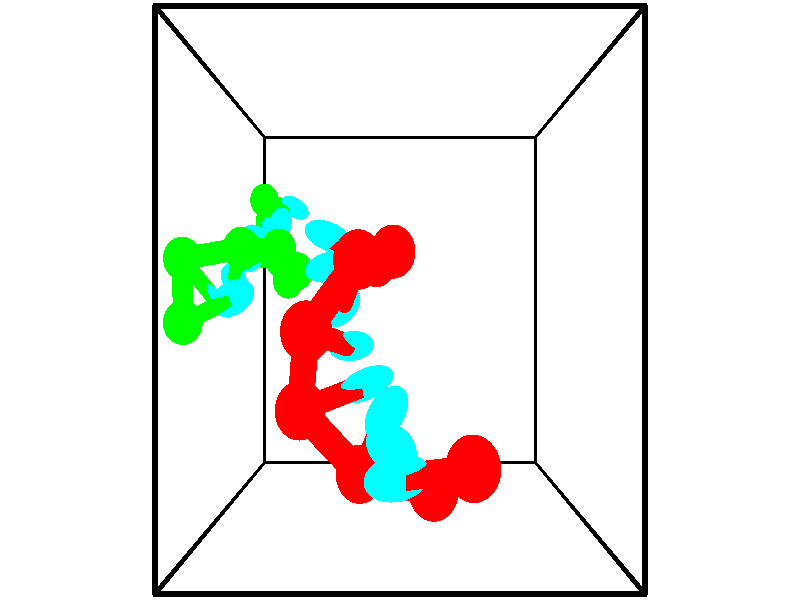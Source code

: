 // switches for output
#declare DRAW_BASES = 1; // possible values are 0, 1; only relevant for DNA ribbons
#declare DRAW_BASES_TYPE = 3; // possible values are 1, 2, 3; only relevant for DNA ribbons
#declare DRAW_FOG = 0; // set to 1 to enable fog

#include "colors.inc"

#include "transforms.inc"
background { rgb <1, 1, 1>}

#default {
   normal{
       ripples 0.25
       frequency 0.20
       turbulence 0.2
       lambda 5
   }
	finish {
		phong 0.1
		phong_size 40.
	}
}

// original window dimensions: 1024x640


// camera settings

camera {
	sky <-0, 1, 0>
	up <-0, 1, 0>
	right 1.6 * <1, 0, 0>
	location <2.5, 2.5, 11.1562>
	look_at <2.5, 2.5, 2.5>
	direction <0, 0, -8.6562>
	angle 67.0682
}


# declare cpy_camera_pos = <2.5, 2.5, 11.1562>;
# if (DRAW_FOG = 1)
fog {
	fog_type 2
	up vnormalize(cpy_camera_pos)
	color rgbt<1,1,1,0.3>
	distance 1e-5
	fog_alt 3e-3
	fog_offset 4
}
# end


// LIGHTS

# declare lum = 6;
global_settings {
	ambient_light rgb lum * <0.05, 0.05, 0.05>
	max_trace_level 15
}# declare cpy_direct_light_amount = 0.25;
light_source
{	1000 * <-1, -1, 1>,
	rgb lum * cpy_direct_light_amount
	parallel
}

light_source
{	1000 * <1, 1, -1>,
	rgb lum * cpy_direct_light_amount
	parallel
}

// strand 0

// nucleotide -1

// particle -1
sphere {
	<3.159075, 1.235183, 5.716188> 0.250000
	pigment { color rgbt <1,0,0,0> }
	no_shadow
}
cylinder {
	<2.769505, 1.214821, 5.804620>,  <2.535762, 1.202603, 5.857679>, 0.100000
	pigment { color rgbt <1,0,0,0> }
	no_shadow
}
cylinder {
	<2.769505, 1.214821, 5.804620>,  <3.159075, 1.235183, 5.716188>, 0.100000
	pigment { color rgbt <1,0,0,0> }
	no_shadow
}

// particle -1
sphere {
	<2.769505, 1.214821, 5.804620> 0.100000
	pigment { color rgbt <1,0,0,0> }
	no_shadow
}
sphere {
	0, 1
	scale<0.080000,0.200000,0.300000>
	matrix <-0.224679, 0.351407, -0.908863,
		-0.031423, -0.934838, -0.353682,
		-0.973926, -0.050905, 0.221080,
		2.477327, 1.199549, 5.870944>
	pigment { color rgbt <0,1,1,0> }
	no_shadow
}
cylinder {
	<2.833971, 0.916339, 5.129914>,  <3.159075, 1.235183, 5.716188>, 0.130000
	pigment { color rgbt <1,0,0,0> }
	no_shadow
}

// nucleotide -1

// particle -1
sphere {
	<2.833971, 0.916339, 5.129914> 0.250000
	pigment { color rgbt <1,0,0,0> }
	no_shadow
}
cylinder {
	<2.598909, 1.161049, 5.341723>,  <2.457873, 1.307875, 5.468809>, 0.100000
	pigment { color rgbt <1,0,0,0> }
	no_shadow
}
cylinder {
	<2.598909, 1.161049, 5.341723>,  <2.833971, 0.916339, 5.129914>, 0.100000
	pigment { color rgbt <1,0,0,0> }
	no_shadow
}

// particle -1
sphere {
	<2.598909, 1.161049, 5.341723> 0.100000
	pigment { color rgbt <1,0,0,0> }
	no_shadow
}
sphere {
	0, 1
	scale<0.080000,0.200000,0.300000>
	matrix <-0.197541, 0.526166, -0.827120,
		-0.784629, -0.590662, -0.188352,
		-0.587653, 0.611775, 0.529524,
		2.422613, 1.344581, 5.500581>
	pigment { color rgbt <0,1,1,0> }
	no_shadow
}
cylinder {
	<2.082654, 0.990457, 4.868424>,  <2.833971, 0.916339, 5.129914>, 0.130000
	pigment { color rgbt <1,0,0,0> }
	no_shadow
}

// nucleotide -1

// particle -1
sphere {
	<2.082654, 0.990457, 4.868424> 0.250000
	pigment { color rgbt <1,0,0,0> }
	no_shadow
}
cylinder {
	<2.244160, 1.314293, 5.038853>,  <2.341063, 1.508595, 5.141109>, 0.100000
	pigment { color rgbt <1,0,0,0> }
	no_shadow
}
cylinder {
	<2.244160, 1.314293, 5.038853>,  <2.082654, 0.990457, 4.868424>, 0.100000
	pigment { color rgbt <1,0,0,0> }
	no_shadow
}

// particle -1
sphere {
	<2.244160, 1.314293, 5.038853> 0.100000
	pigment { color rgbt <1,0,0,0> }
	no_shadow
}
sphere {
	0, 1
	scale<0.080000,0.200000,0.300000>
	matrix <-0.252628, 0.546278, -0.798598,
		-0.879291, 0.214809, 0.425094,
		0.403765, 0.809591, 0.426070,
		2.365289, 1.557170, 5.166674>
	pigment { color rgbt <0,1,1,0> }
	no_shadow
}
cylinder {
	<1.493613, 1.574568, 5.073099>,  <2.082654, 0.990457, 4.868424>, 0.130000
	pigment { color rgbt <1,0,0,0> }
	no_shadow
}

// nucleotide -1

// particle -1
sphere {
	<1.493613, 1.574568, 5.073099> 0.250000
	pigment { color rgbt <1,0,0,0> }
	no_shadow
}
cylinder {
	<1.868328, 1.688782, 4.992208>,  <2.093158, 1.757310, 4.943673>, 0.100000
	pigment { color rgbt <1,0,0,0> }
	no_shadow
}
cylinder {
	<1.868328, 1.688782, 4.992208>,  <1.493613, 1.574568, 5.073099>, 0.100000
	pigment { color rgbt <1,0,0,0> }
	no_shadow
}

// particle -1
sphere {
	<1.868328, 1.688782, 4.992208> 0.100000
	pigment { color rgbt <1,0,0,0> }
	no_shadow
}
sphere {
	0, 1
	scale<0.080000,0.200000,0.300000>
	matrix <-0.345636, 0.665268, -0.661782,
		-0.054426, 0.689847, 0.721906,
		0.936789, 0.285535, -0.202228,
		2.149365, 1.774442, 4.931539>
	pigment { color rgbt <0,1,1,0> }
	no_shadow
}
cylinder {
	<1.590492, 2.246686, 5.295887>,  <1.493613, 1.574568, 5.073099>, 0.130000
	pigment { color rgbt <1,0,0,0> }
	no_shadow
}

// nucleotide -1

// particle -1
sphere {
	<1.590492, 2.246686, 5.295887> 0.250000
	pigment { color rgbt <1,0,0,0> }
	no_shadow
}
cylinder {
	<1.817709, 2.156639, 4.979242>,  <1.954039, 2.102611, 4.789256>, 0.100000
	pigment { color rgbt <1,0,0,0> }
	no_shadow
}
cylinder {
	<1.817709, 2.156639, 4.979242>,  <1.590492, 2.246686, 5.295887>, 0.100000
	pigment { color rgbt <1,0,0,0> }
	no_shadow
}

// particle -1
sphere {
	<1.817709, 2.156639, 4.979242> 0.100000
	pigment { color rgbt <1,0,0,0> }
	no_shadow
}
sphere {
	0, 1
	scale<0.080000,0.200000,0.300000>
	matrix <-0.339670, 0.811991, -0.474653,
		0.749634, 0.538510, 0.384779,
		0.568043, -0.225118, -0.791612,
		1.988122, 2.089104, 4.741759>
	pigment { color rgbt <0,1,1,0> }
	no_shadow
}
cylinder {
	<2.083796, 2.835971, 5.138033>,  <1.590492, 2.246686, 5.295887>, 0.130000
	pigment { color rgbt <1,0,0,0> }
	no_shadow
}

// nucleotide -1

// particle -1
sphere {
	<2.083796, 2.835971, 5.138033> 0.250000
	pigment { color rgbt <1,0,0,0> }
	no_shadow
}
cylinder {
	<1.961441, 2.605412, 4.834930>,  <1.888028, 2.467076, 4.653069>, 0.100000
	pigment { color rgbt <1,0,0,0> }
	no_shadow
}
cylinder {
	<1.961441, 2.605412, 4.834930>,  <2.083796, 2.835971, 5.138033>, 0.100000
	pigment { color rgbt <1,0,0,0> }
	no_shadow
}

// particle -1
sphere {
	<1.961441, 2.605412, 4.834930> 0.100000
	pigment { color rgbt <1,0,0,0> }
	no_shadow
}
sphere {
	0, 1
	scale<0.080000,0.200000,0.300000>
	matrix <-0.346566, 0.808714, -0.475262,
		0.886750, 0.117237, -0.447134,
		-0.305885, -0.576400, -0.757758,
		1.869675, 2.432492, 4.607603>
	pigment { color rgbt <0,1,1,0> }
	no_shadow
}
cylinder {
	<2.421698, 2.948112, 4.436544>,  <2.083796, 2.835971, 5.138033>, 0.130000
	pigment { color rgbt <1,0,0,0> }
	no_shadow
}

// nucleotide -1

// particle -1
sphere {
	<2.421698, 2.948112, 4.436544> 0.250000
	pigment { color rgbt <1,0,0,0> }
	no_shadow
}
cylinder {
	<2.029903, 2.868473, 4.424096>,  <1.794827, 2.820689, 4.416627>, 0.100000
	pigment { color rgbt <1,0,0,0> }
	no_shadow
}
cylinder {
	<2.029903, 2.868473, 4.424096>,  <2.421698, 2.948112, 4.436544>, 0.100000
	pigment { color rgbt <1,0,0,0> }
	no_shadow
}

// particle -1
sphere {
	<2.029903, 2.868473, 4.424096> 0.100000
	pigment { color rgbt <1,0,0,0> }
	no_shadow
}
sphere {
	0, 1
	scale<0.080000,0.200000,0.300000>
	matrix <-0.141262, 0.788514, -0.598574,
		0.143714, -0.581899, -0.800462,
		-0.979485, -0.199099, -0.031120,
		1.736058, 2.808743, 4.414760>
	pigment { color rgbt <0,1,1,0> }
	no_shadow
}
cylinder {
	<2.208085, 2.881569, 3.755985>,  <2.421698, 2.948112, 4.436544>, 0.130000
	pigment { color rgbt <1,0,0,0> }
	no_shadow
}

// nucleotide -1

// particle -1
sphere {
	<2.208085, 2.881569, 3.755985> 0.250000
	pigment { color rgbt <1,0,0,0> }
	no_shadow
}
cylinder {
	<1.900839, 3.013390, 3.975583>,  <1.716491, 3.092482, 4.107342>, 0.100000
	pigment { color rgbt <1,0,0,0> }
	no_shadow
}
cylinder {
	<1.900839, 3.013390, 3.975583>,  <2.208085, 2.881569, 3.755985>, 0.100000
	pigment { color rgbt <1,0,0,0> }
	no_shadow
}

// particle -1
sphere {
	<1.900839, 3.013390, 3.975583> 0.100000
	pigment { color rgbt <1,0,0,0> }
	no_shadow
}
sphere {
	0, 1
	scale<0.080000,0.200000,0.300000>
	matrix <-0.009186, 0.851628, -0.524067,
		-0.640246, -0.407587, -0.651120,
		-0.768115, 0.329550, 0.548996,
		1.670404, 3.112255, 4.140282>
	pigment { color rgbt <0,1,1,0> }
	no_shadow
}
// strand 1

// nucleotide -1

// particle -1
sphere {
	<-0.383152, 2.252591, 3.133840> 0.250000
	pigment { color rgbt <0,1,0,0> }
	no_shadow
}
cylinder {
	<-0.044352, 2.406799, 2.987437>,  <0.158929, 2.499324, 2.899595>, 0.100000
	pigment { color rgbt <0,1,0,0> }
	no_shadow
}
cylinder {
	<-0.044352, 2.406799, 2.987437>,  <-0.383152, 2.252591, 3.133840>, 0.100000
	pigment { color rgbt <0,1,0,0> }
	no_shadow
}

// particle -1
sphere {
	<-0.044352, 2.406799, 2.987437> 0.100000
	pigment { color rgbt <0,1,0,0> }
	no_shadow
}
sphere {
	0, 1
	scale<0.080000,0.200000,0.300000>
	matrix <0.428302, -0.087090, 0.899429,
		0.314874, -0.918580, -0.238885,
		0.847002, 0.385521, -0.366007,
		0.209749, 2.522456, 2.877635>
	pigment { color rgbt <0,1,1,0> }
	no_shadow
}
cylinder {
	<-0.511174, 2.977424, 2.806738>,  <-0.383152, 2.252591, 3.133840>, 0.130000
	pigment { color rgbt <0,1,0,0> }
	no_shadow
}

// nucleotide -1

// particle -1
sphere {
	<-0.511174, 2.977424, 2.806738> 0.250000
	pigment { color rgbt <0,1,0,0> }
	no_shadow
}
cylinder {
	<-0.312376, 2.702835, 2.594418>,  <-0.193097, 2.538082, 2.467025>, 0.100000
	pigment { color rgbt <0,1,0,0> }
	no_shadow
}
cylinder {
	<-0.312376, 2.702835, 2.594418>,  <-0.511174, 2.977424, 2.806738>, 0.100000
	pigment { color rgbt <0,1,0,0> }
	no_shadow
}

// particle -1
sphere {
	<-0.312376, 2.702835, 2.594418> 0.100000
	pigment { color rgbt <0,1,0,0> }
	no_shadow
}
sphere {
	0, 1
	scale<0.080000,0.200000,0.300000>
	matrix <0.434474, 0.726357, -0.532576,
		0.751151, 0.034068, 0.659251,
		0.496996, -0.686473, -0.530802,
		-0.163277, 2.496893, 2.435177>
	pigment { color rgbt <0,1,1,0> }
	no_shadow
}
cylinder {
	<0.298506, 3.096398, 2.768912>,  <-0.511174, 2.977424, 2.806738>, 0.130000
	pigment { color rgbt <0,1,0,0> }
	no_shadow
}

// nucleotide -1

// particle -1
sphere {
	<0.298506, 3.096398, 2.768912> 0.250000
	pigment { color rgbt <0,1,0,0> }
	no_shadow
}
cylinder {
	<0.148399, 2.908524, 2.449270>,  <0.058335, 2.795799, 2.257485>, 0.100000
	pigment { color rgbt <0,1,0,0> }
	no_shadow
}
cylinder {
	<0.148399, 2.908524, 2.449270>,  <0.298506, 3.096398, 2.768912>, 0.100000
	pigment { color rgbt <0,1,0,0> }
	no_shadow
}

// particle -1
sphere {
	<0.148399, 2.908524, 2.449270> 0.100000
	pigment { color rgbt <0,1,0,0> }
	no_shadow
}
sphere {
	0, 1
	scale<0.080000,0.200000,0.300000>
	matrix <0.287787, 0.760467, -0.582125,
		0.881109, -0.448424, -0.150208,
		-0.375267, -0.469687, -0.799105,
		0.035819, 2.767617, 2.209539>
	pigment { color rgbt <0,1,1,0> }
	no_shadow
}
cylinder {
	<0.726518, 3.120360, 2.326746>,  <0.298506, 3.096398, 2.768912>, 0.130000
	pigment { color rgbt <0,1,0,0> }
	no_shadow
}

// nucleotide -1

// particle -1
sphere {
	<0.726518, 3.120360, 2.326746> 0.250000
	pigment { color rgbt <0,1,0,0> }
	no_shadow
}
cylinder {
	<0.395487, 3.063583, 2.109503>,  <0.196868, 3.029517, 1.979157>, 0.100000
	pigment { color rgbt <0,1,0,0> }
	no_shadow
}
cylinder {
	<0.395487, 3.063583, 2.109503>,  <0.726518, 3.120360, 2.326746>, 0.100000
	pigment { color rgbt <0,1,0,0> }
	no_shadow
}

// particle -1
sphere {
	<0.395487, 3.063583, 2.109503> 0.100000
	pigment { color rgbt <0,1,0,0> }
	no_shadow
}
sphere {
	0, 1
	scale<0.080000,0.200000,0.300000>
	matrix <0.329374, 0.660668, -0.674559,
		0.454563, -0.737137, -0.500002,
		-0.827578, -0.141941, -0.543109,
		0.147214, 3.021001, 1.946570>
	pigment { color rgbt <0,1,1,0> }
	no_shadow
}
cylinder {
	<0.881621, 2.875918, 1.684364>,  <0.726518, 3.120360, 2.326746>, 0.130000
	pigment { color rgbt <0,1,0,0> }
	no_shadow
}

// nucleotide -1

// particle -1
sphere {
	<0.881621, 2.875918, 1.684364> 0.250000
	pigment { color rgbt <0,1,0,0> }
	no_shadow
}
cylinder {
	<0.552441, 3.101742, 1.658989>,  <0.354932, 3.237236, 1.643764>, 0.100000
	pigment { color rgbt <0,1,0,0> }
	no_shadow
}
cylinder {
	<0.552441, 3.101742, 1.658989>,  <0.881621, 2.875918, 1.684364>, 0.100000
	pigment { color rgbt <0,1,0,0> }
	no_shadow
}

// particle -1
sphere {
	<0.552441, 3.101742, 1.658989> 0.100000
	pigment { color rgbt <0,1,0,0> }
	no_shadow
}
sphere {
	0, 1
	scale<0.080000,0.200000,0.300000>
	matrix <0.423186, 0.534682, -0.731456,
		-0.379031, -0.628799, -0.678931,
		-0.822951, 0.564559, -0.063438,
		0.305555, 3.271109, 1.639957>
	pigment { color rgbt <0,1,1,0> }
	no_shadow
}
cylinder {
	<0.604999, 2.770058, 0.939357>,  <0.881621, 2.875918, 1.684364>, 0.130000
	pigment { color rgbt <0,1,0,0> }
	no_shadow
}

// nucleotide -1

// particle -1
sphere {
	<0.604999, 2.770058, 0.939357> 0.250000
	pigment { color rgbt <0,1,0,0> }
	no_shadow
}
cylinder {
	<0.505529, 3.105362, 1.133462>,  <0.445848, 3.306545, 1.249925>, 0.100000
	pigment { color rgbt <0,1,0,0> }
	no_shadow
}
cylinder {
	<0.505529, 3.105362, 1.133462>,  <0.604999, 2.770058, 0.939357>, 0.100000
	pigment { color rgbt <0,1,0,0> }
	no_shadow
}

// particle -1
sphere {
	<0.505529, 3.105362, 1.133462> 0.100000
	pigment { color rgbt <0,1,0,0> }
	no_shadow
}
sphere {
	0, 1
	scale<0.080000,0.200000,0.300000>
	matrix <0.392647, 0.545232, -0.740642,
		-0.885432, 0.006360, -0.464725,
		-0.248673, 0.838261, 0.485263,
		0.430928, 3.356840, 1.279041>
	pigment { color rgbt <0,1,1,0> }
	no_shadow
}
cylinder {
	<0.065573, 3.225329, 0.464868>,  <0.604999, 2.770058, 0.939357>, 0.130000
	pigment { color rgbt <0,1,0,0> }
	no_shadow
}

// nucleotide -1

// particle -1
sphere {
	<0.065573, 3.225329, 0.464868> 0.250000
	pigment { color rgbt <0,1,0,0> }
	no_shadow
}
cylinder {
	<0.295872, 3.424118, 0.724571>,  <0.434051, 3.543391, 0.880393>, 0.100000
	pigment { color rgbt <0,1,0,0> }
	no_shadow
}
cylinder {
	<0.295872, 3.424118, 0.724571>,  <0.065573, 3.225329, 0.464868>, 0.100000
	pigment { color rgbt <0,1,0,0> }
	no_shadow
}

// particle -1
sphere {
	<0.295872, 3.424118, 0.724571> 0.100000
	pigment { color rgbt <0,1,0,0> }
	no_shadow
}
sphere {
	0, 1
	scale<0.080000,0.200000,0.300000>
	matrix <0.487056, 0.429346, -0.760552,
		-0.656729, 0.754110, 0.005142,
		0.575747, 0.496971, 0.649257,
		0.468596, 3.573210, 0.919348>
	pigment { color rgbt <0,1,1,0> }
	no_shadow
}
cylinder {
	<0.076137, 3.983706, 0.348745>,  <0.065573, 3.225329, 0.464868>, 0.130000
	pigment { color rgbt <0,1,0,0> }
	no_shadow
}

// nucleotide -1

// particle -1
sphere {
	<0.076137, 3.983706, 0.348745> 0.250000
	pigment { color rgbt <0,1,0,0> }
	no_shadow
}
cylinder {
	<0.416019, 3.897243, 0.541109>,  <0.619949, 3.845366, 0.656527>, 0.100000
	pigment { color rgbt <0,1,0,0> }
	no_shadow
}
cylinder {
	<0.416019, 3.897243, 0.541109>,  <0.076137, 3.983706, 0.348745>, 0.100000
	pigment { color rgbt <0,1,0,0> }
	no_shadow
}

// particle -1
sphere {
	<0.416019, 3.897243, 0.541109> 0.100000
	pigment { color rgbt <0,1,0,0> }
	no_shadow
}
sphere {
	0, 1
	scale<0.080000,0.200000,0.300000>
	matrix <0.486450, 0.673223, -0.556899,
		-0.203381, 0.707140, 0.677193,
		0.849707, -0.216158, 0.480909,
		0.670932, 3.832396, 0.685382>
	pigment { color rgbt <0,1,1,0> }
	no_shadow
}
// box output
cylinder {
	<0.000000, 0.000000, 0.000000>,  <5.000000, 0.000000, 0.000000>, 0.025000
	pigment { color rgbt <0,0,0,0> }
	no_shadow
}
cylinder {
	<0.000000, 0.000000, 0.000000>,  <0.000000, 5.000000, 0.000000>, 0.025000
	pigment { color rgbt <0,0,0,0> }
	no_shadow
}
cylinder {
	<0.000000, 0.000000, 0.000000>,  <0.000000, 0.000000, 5.000000>, 0.025000
	pigment { color rgbt <0,0,0,0> }
	no_shadow
}
cylinder {
	<5.000000, 5.000000, 5.000000>,  <0.000000, 5.000000, 5.000000>, 0.025000
	pigment { color rgbt <0,0,0,0> }
	no_shadow
}
cylinder {
	<5.000000, 5.000000, 5.000000>,  <5.000000, 0.000000, 5.000000>, 0.025000
	pigment { color rgbt <0,0,0,0> }
	no_shadow
}
cylinder {
	<5.000000, 5.000000, 5.000000>,  <5.000000, 5.000000, 0.000000>, 0.025000
	pigment { color rgbt <0,0,0,0> }
	no_shadow
}
cylinder {
	<0.000000, 0.000000, 5.000000>,  <0.000000, 5.000000, 5.000000>, 0.025000
	pigment { color rgbt <0,0,0,0> }
	no_shadow
}
cylinder {
	<0.000000, 0.000000, 5.000000>,  <5.000000, 0.000000, 5.000000>, 0.025000
	pigment { color rgbt <0,0,0,0> }
	no_shadow
}
cylinder {
	<5.000000, 5.000000, 0.000000>,  <0.000000, 5.000000, 0.000000>, 0.025000
	pigment { color rgbt <0,0,0,0> }
	no_shadow
}
cylinder {
	<5.000000, 5.000000, 0.000000>,  <5.000000, 0.000000, 0.000000>, 0.025000
	pigment { color rgbt <0,0,0,0> }
	no_shadow
}
cylinder {
	<5.000000, 0.000000, 5.000000>,  <5.000000, 0.000000, 0.000000>, 0.025000
	pigment { color rgbt <0,0,0,0> }
	no_shadow
}
cylinder {
	<0.000000, 5.000000, 0.000000>,  <0.000000, 5.000000, 5.000000>, 0.025000
	pigment { color rgbt <0,0,0,0> }
	no_shadow
}
// end of box output
